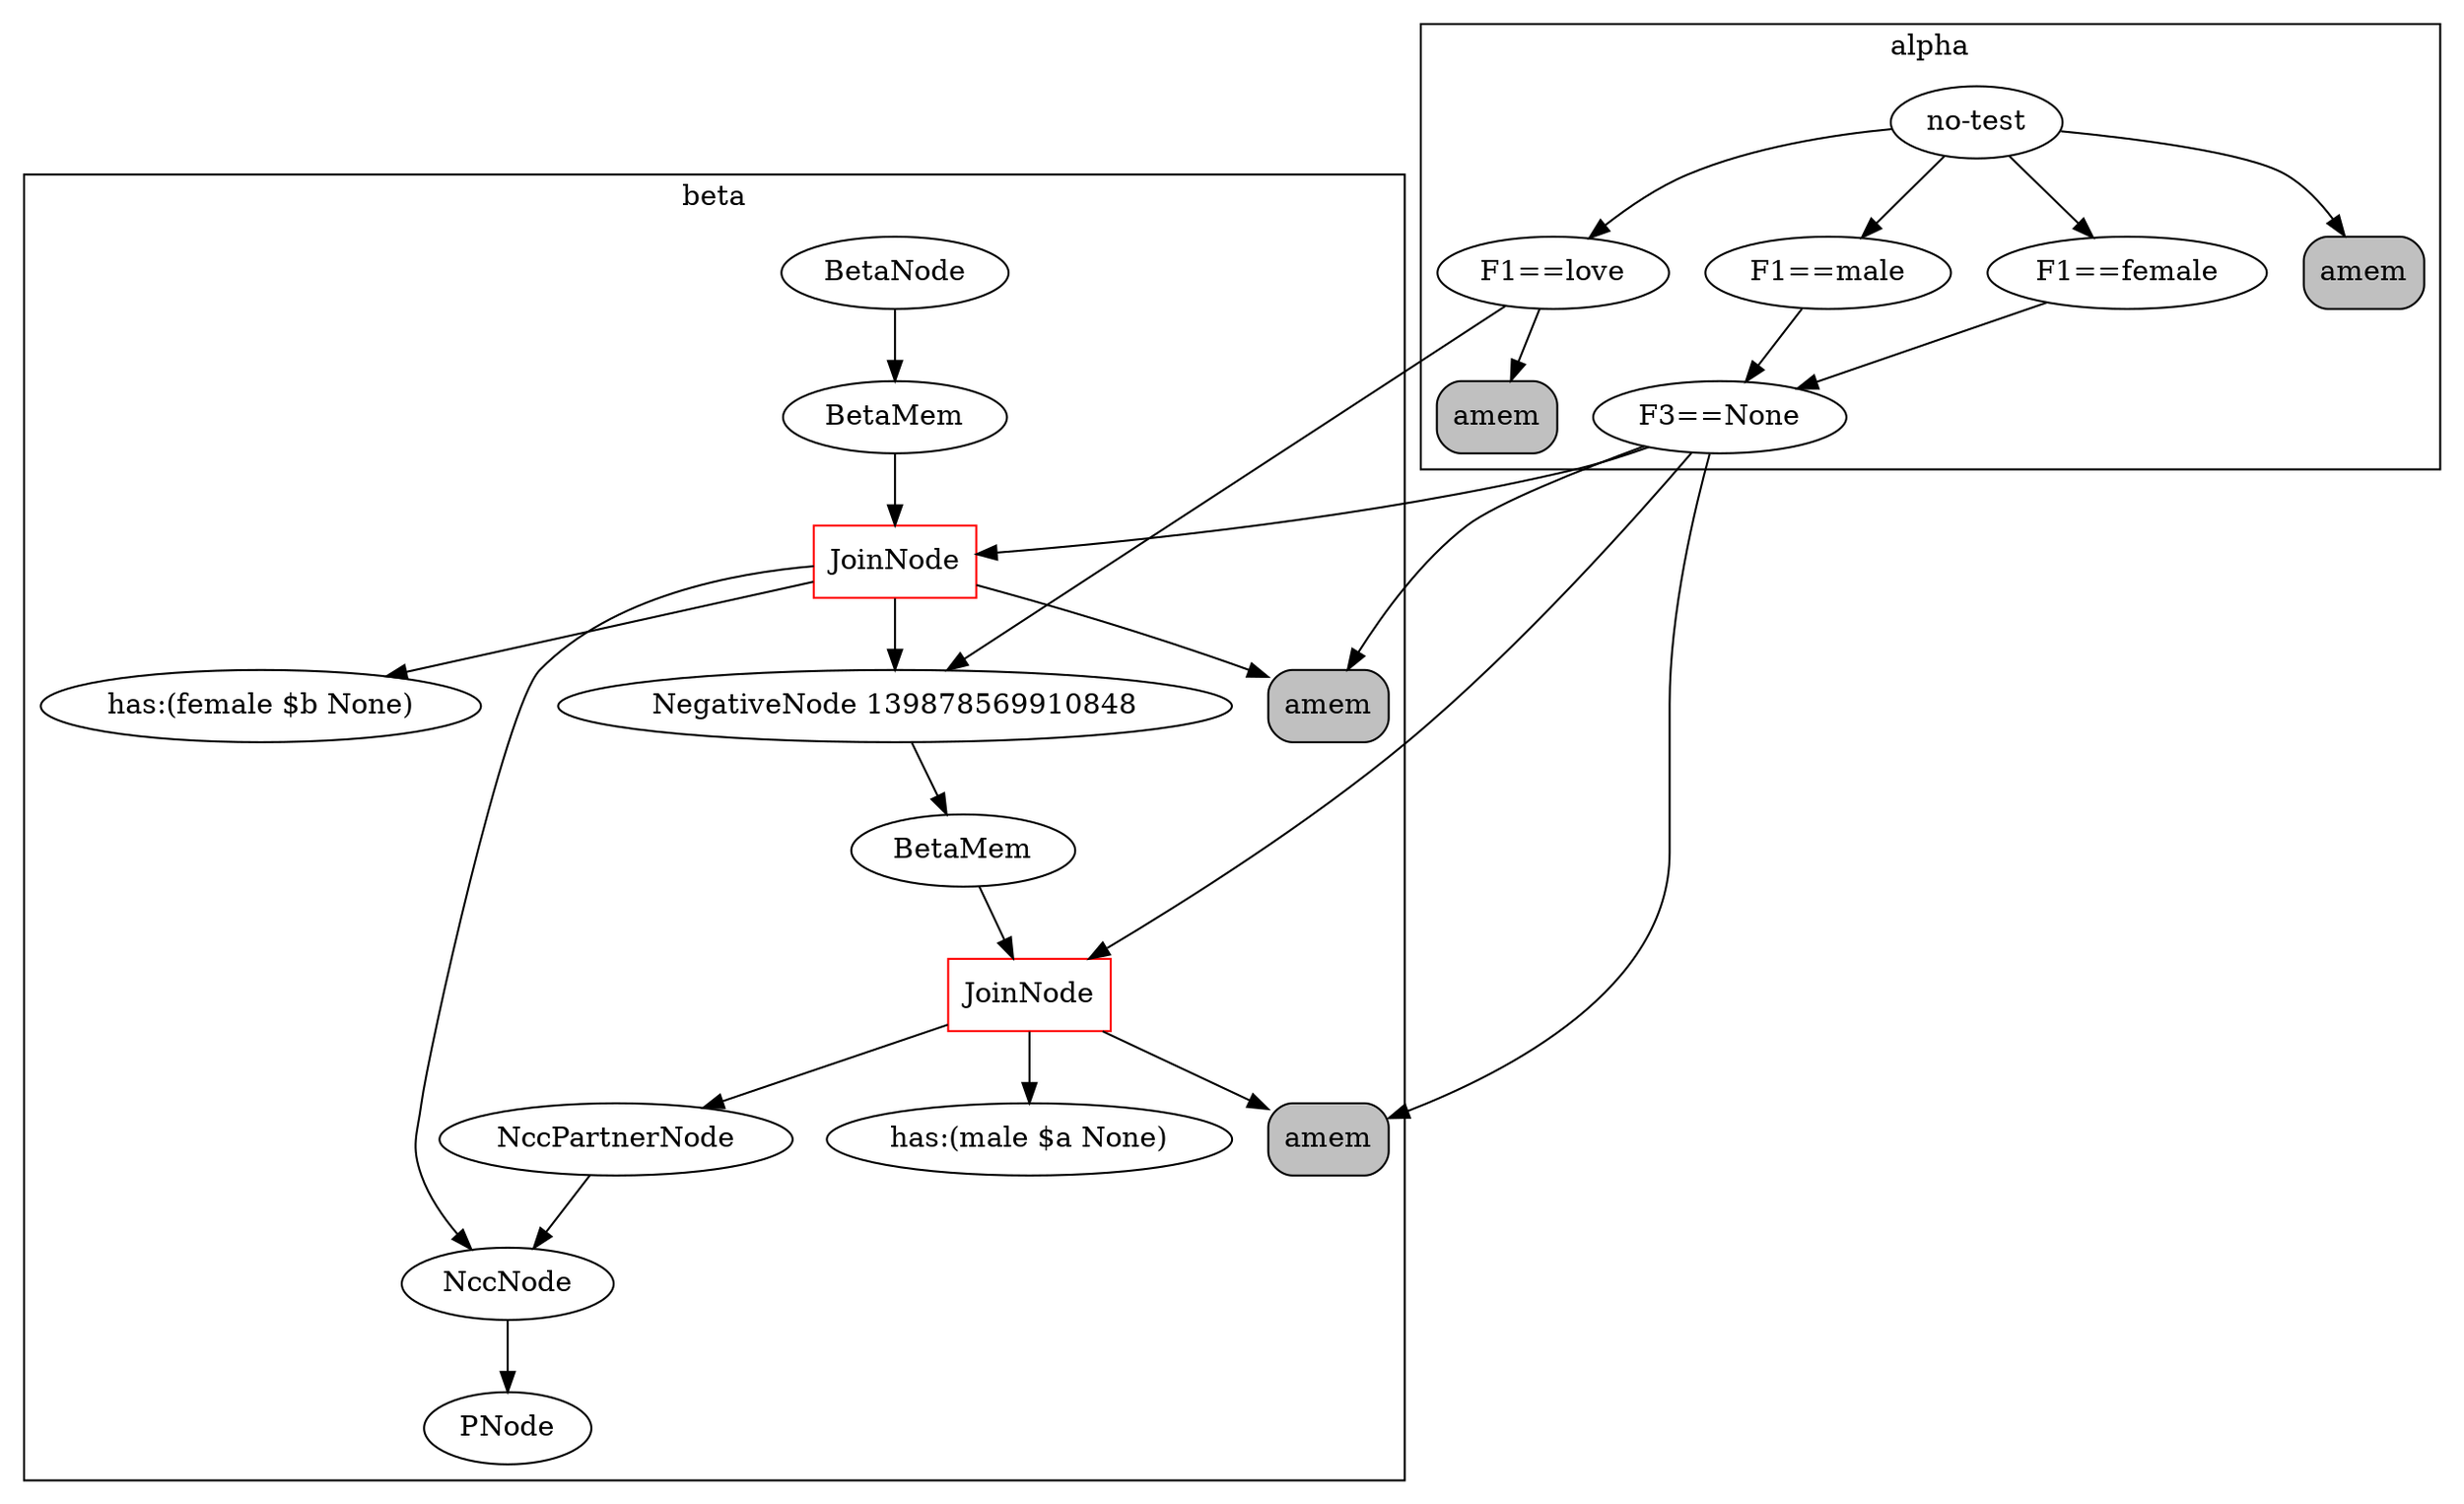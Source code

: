 digraph {
	subgraph cluster_1 {
	label = beta
	"BetaNode 139878569774888" [label="BetaNode"];
	"BetaNode 139878569774888" -> "BetaMemory 139878569873360";
	"BetaMemory 139878569873360" [label="BetaMem"];
	"BetaMemory 139878569873360" -> "JoinNode 139878569910568";
	"JoinNode 139878569910568" [shape=box, color=red, label="JoinNode"];
	"JoinNode 139878569910568" -> "amem:<rete.alpha.AlphaMemory object at 0x7f380478a0f0>"
	"JoinNode 139878569910568" -> "has:(female $b None)"
	"JoinNode 139878569910568" -> "NegativeNode 139878569910848";
	"NegativeNode 139878569910848" -> "BetaMemory 139878569910904";
	"BetaMemory 139878569910904" [label="BetaMem"];
	"BetaMemory 139878569910904" -> "JoinNode 139878569911128";
	"JoinNode 139878569911128" [shape=box, color=red, label="JoinNode"];
	"JoinNode 139878569911128" -> "amem:<rete.alpha.AlphaMemory object at 0x7f380478a320>"
	"JoinNode 139878569911128" -> "has:(male $a None)"
	"JoinNode 139878569911128" -> "<rete.ncc_node.NccPartnerNode object at 0x7f380478a390>";
	"<rete.ncc_node.NccPartnerNode object at 0x7f380478a390>" [label="NccPartnerNode"];
	"<rete.ncc_node.NccPartnerNode object at 0x7f380478a390>" -> "<rete.ncc_node.NccNode object at 0x7f380478a160>";
	"JoinNode 139878569910568" -> "<rete.ncc_node.NccNode object at 0x7f380478a160>";
	"<rete.ncc_node.NccNode object at 0x7f380478a160>" [label="NccNode"];
	"<rete.ncc_node.NccNode object at 0x7f380478a160>" -> "PNode 139878569873304";
	"PNode 139878569873304" [label="PNode"];
	}
	subgraph cluster_0 {
	label = alpha
	"no-test" -> "F1==female";
	"F1==female" -> "F3==None";
	"F3==None" -> "amem:<rete.alpha.AlphaMemory object at 0x7f380478a0f0>";
	"amem:<rete.alpha.AlphaMemory object at 0x7f380478a0f0>" [shape=box, style="rounded,filled", label="amem", fillcolor=gray];
	"no-test" -> "F1==love";
	"F1==love" -> "amem:<rete.alpha.AlphaMemory object at 0x7f380478a1d0>";
	"amem:<rete.alpha.AlphaMemory object at 0x7f380478a1d0>" [shape=box, style="rounded,filled", label="amem", fillcolor=gray];
	"no-test" -> "F1==male";
	"F1==male" -> "F3==None";
	"F3==None" -> "amem:<rete.alpha.AlphaMemory object at 0x7f380478a320>";
	"amem:<rete.alpha.AlphaMemory object at 0x7f380478a320>" [shape=box, style="rounded,filled", label="amem", fillcolor=gray];
	"no-test" -> "amem:<rete.alpha.AlphaMemory object at 0x7f3804768e48>";
	"amem:<rete.alpha.AlphaMemory object at 0x7f3804768e48>" [shape=box, style="rounded,filled", label="amem", fillcolor=gray];
	}
	"F3==None" -> "JoinNode 139878569910568";
	"F1==love" -> "NegativeNode 139878569910848";
	"F3==None" -> "JoinNode 139878569911128";
}